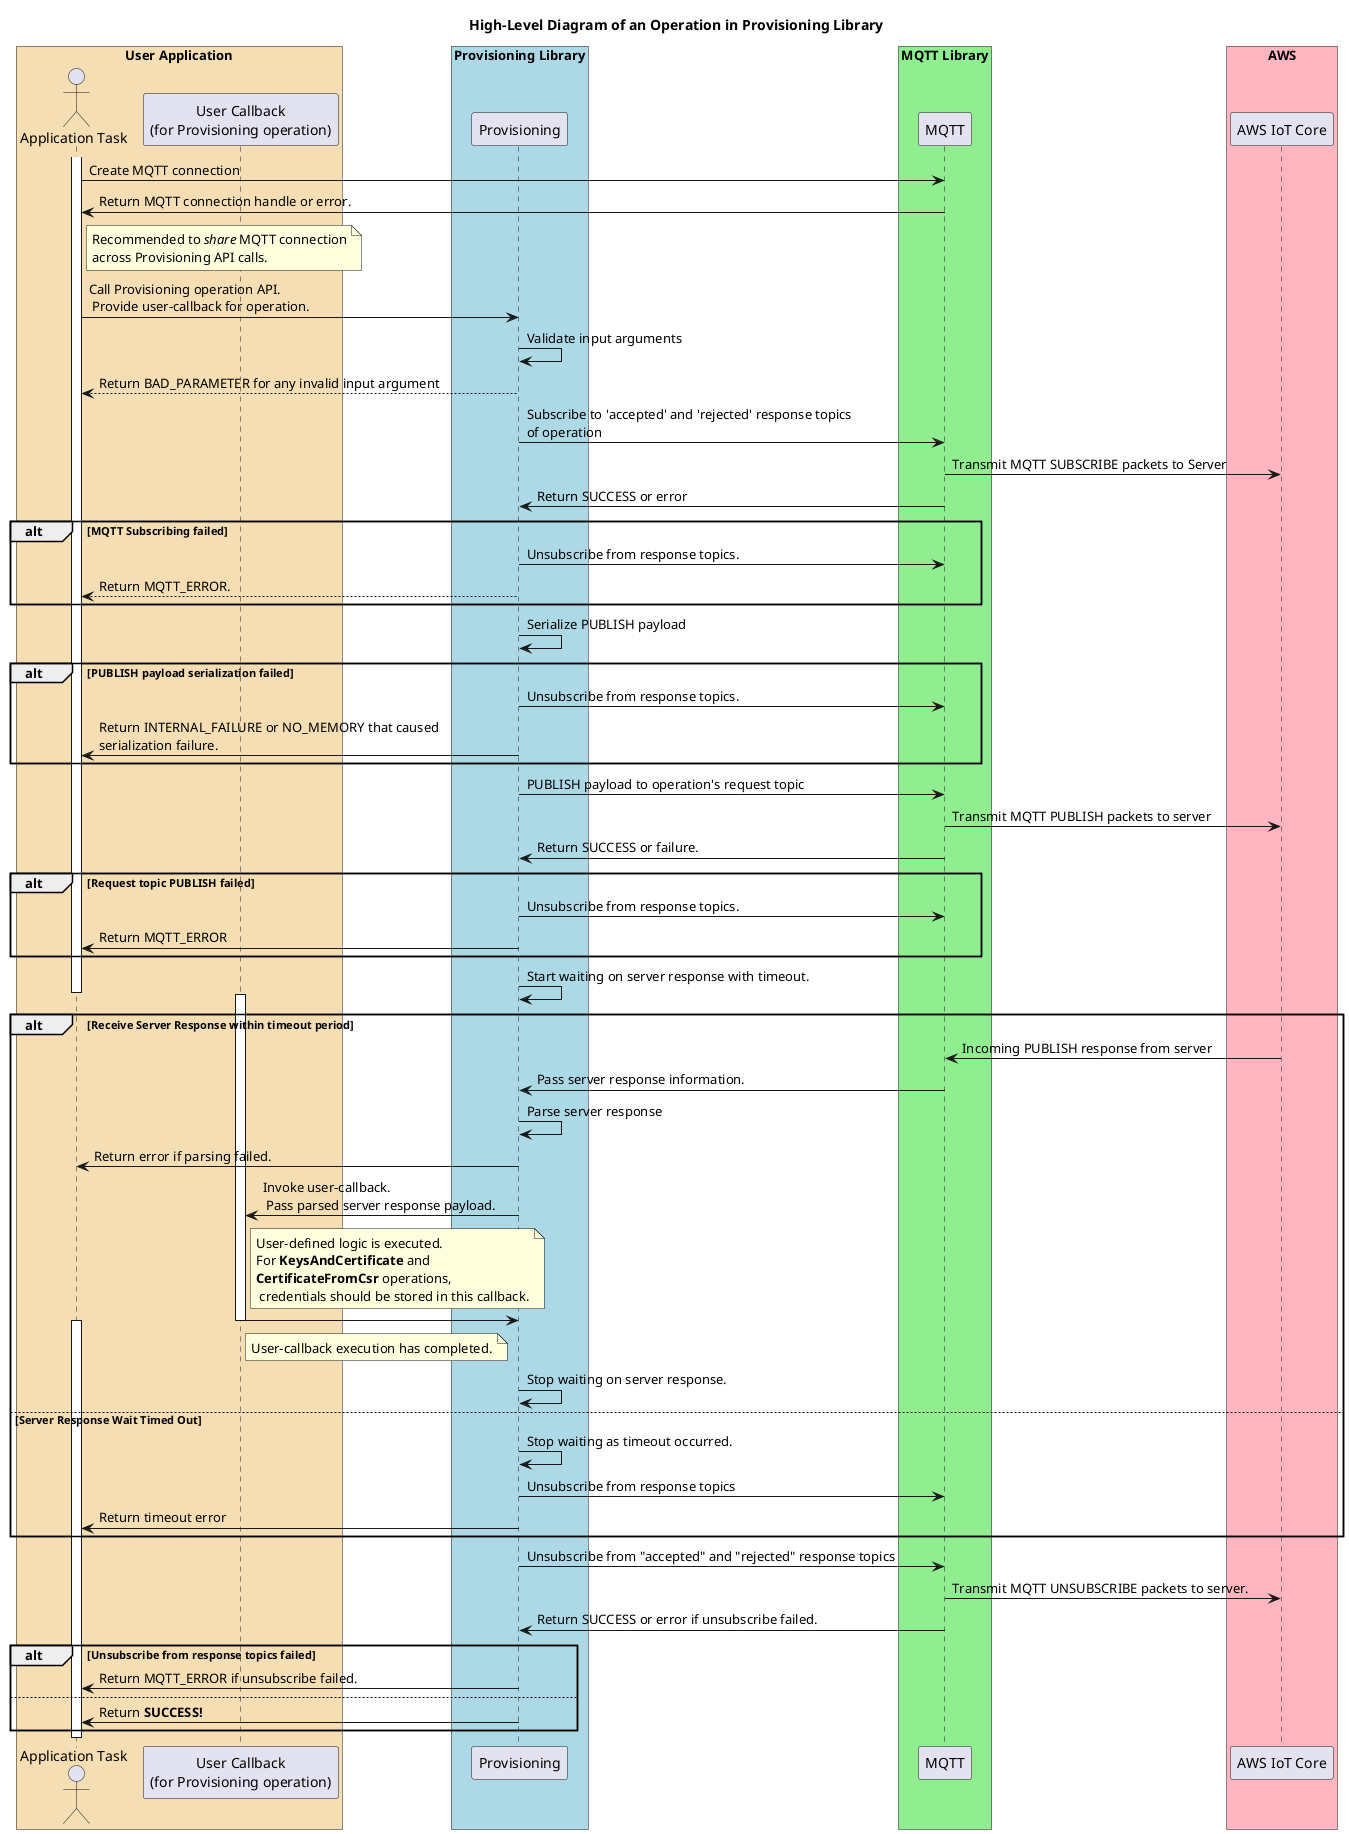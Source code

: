 @startuml

title High-Level Diagram of an Operation in Provisioning Library

skinparam classFontSize 8
skinparam classFontName Helvetica

box "User Application" #Wheat
actor "Application Task" as app
participant "User Callback\n(for Provisioning operation)" as callback
end box

box "Provisioning Library" #LightBlue
participant "Provisioning" as provisioning
end box

box "MQTT Library" #LightGreen
participant "MQTT" as mqtt
end box

box "AWS" #LightPink
participant "AWS IoT Core" as aws
end box

activate app
app -> mqtt: Create MQTT connection
mqtt -> app: Return MQTT connection handle or error.
note right of app: Recommended to <i>share</i> MQTT connection\nacross Provisioning API calls.

app -> provisioning: Call Provisioning operation API.\n Provide user-callback for operation.

provisioning -> provisioning: Validate input arguments
provisioning --> app: Return BAD_PARAMETER for any invalid input argument

provisioning -> mqtt: Subscribe to 'accepted' and 'rejected' response topics\nof operation

mqtt -> aws: Transmit MQTT SUBSCRIBE packets to Server
mqtt -> provisioning: Return SUCCESS or error
alt MQTT Subscribing failed
provisioning -> mqtt: Unsubscribe from response topics.
provisioning --> app: Return MQTT_ERROR.
end alt

provisioning -> provisioning: Serialize PUBLISH payload
alt PUBLISH payload serialization failed
provisioning -> mqtt: Unsubscribe from response topics.
provisioning -> app: Return INTERNAL_FAILURE or NO_MEMORY that caused\nserialization failure.
end alt

provisioning -> mqtt: PUBLISH payload to operation's request topic
mqtt -> aws: Transmit MQTT PUBLISH packets to server
mqtt -> provisioning: Return SUCCESS or failure.
alt Request topic PUBLISH failed
provisioning -> mqtt: Unsubscribe from response topics. 
provisioning -> app: Return MQTT_ERROR
end alt

provisioning -> provisioning: Start waiting on server response with timeout.
deactivate app
alt Receive Server Response within timeout period
activate callback
aws -> mqtt : Incoming PUBLISH response from server
mqtt -> provisioning: Pass server response information.
provisioning -> provisioning: Parse server response
provisioning -> app: Return error if parsing failed.
provisioning -> callback: Invoke user-callback.\n Pass parsed server response payload.
note right of callback: User-defined logic is executed.\nFor <b>KeysAndCertificate</b> and\n<b>CertificateFromCsr</b> operations,\n credentials should be stored in this callback.
callback -> provisioning
note right of callback: User-callback execution has completed.
deactivate callback
activate app
provisioning->provisioning: Stop waiting on server response.
else Server Response Wait Timed Out 
provisioning -> provisioning: Stop waiting as timeout occurred.
provisioning -> mqtt: Unsubscribe from response topics
provisioning -> app: Return timeout error
end alt

provisioning -> mqtt: Unsubscribe from "accepted" and "rejected" response topics
mqtt -> aws: Transmit MQTT UNSUBSCRIBE packets to server.
mqtt -> provisioning: Return SUCCESS or error if unsubscribe failed.
alt Unsubscribe from response topics failed
provisioning -> app: Return MQTT_ERROR if unsubscribe failed.
else
provisioning -> app: Return <b>SUCCESS!</b>
end alt
deactivate app
@enduml